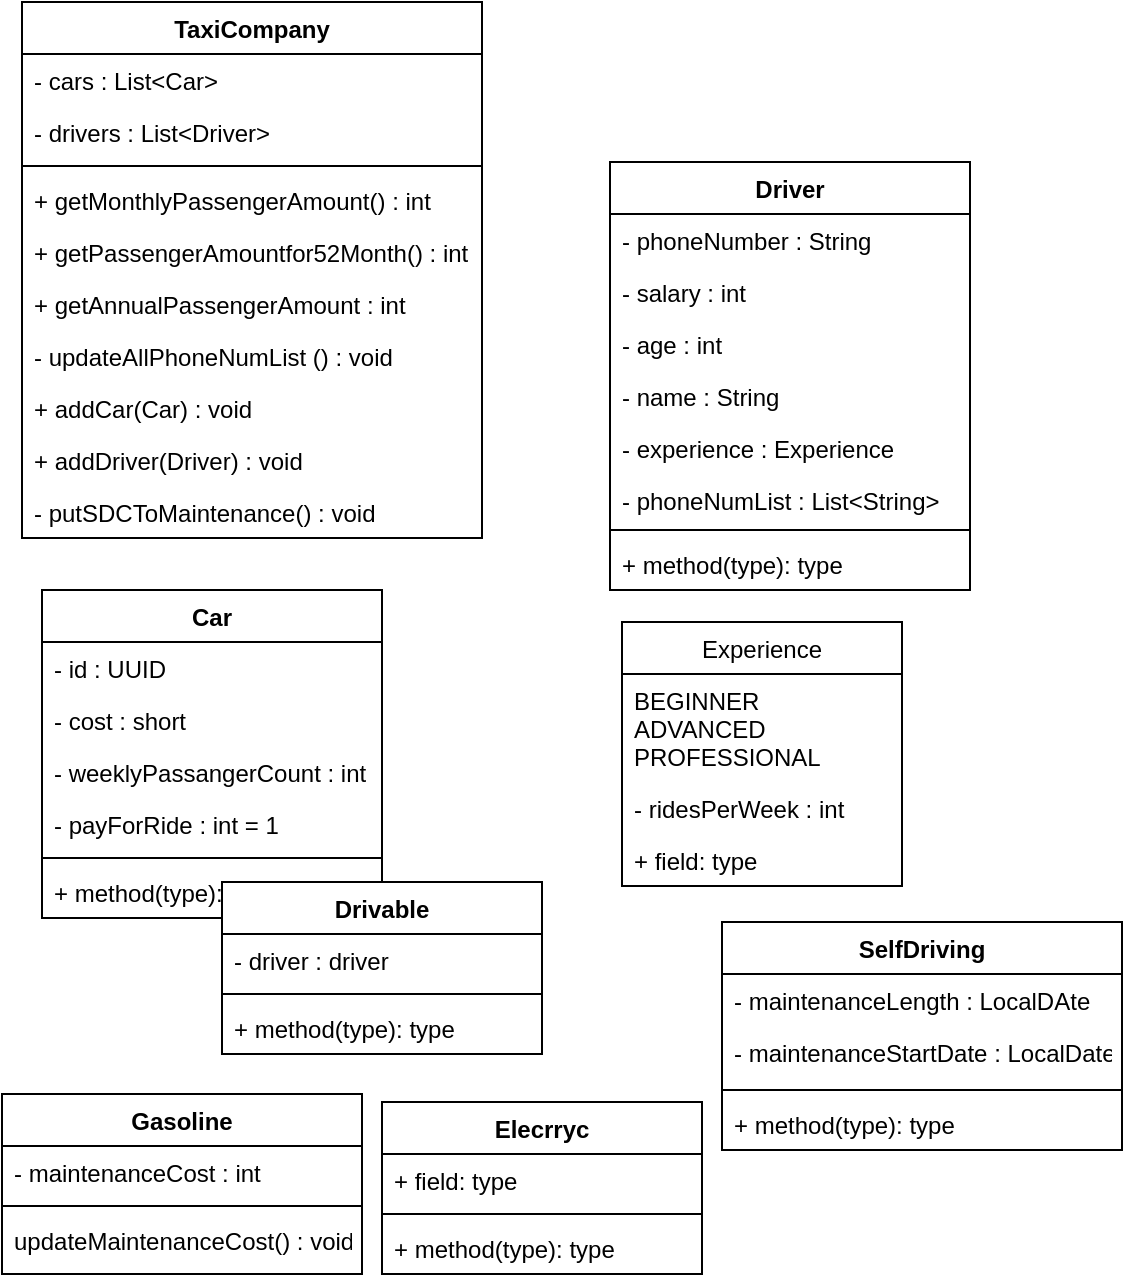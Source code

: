 <mxfile version="16.4.5" type="device"><diagram id="ZOy9ctdNlT7eqizuQlGB" name="Page-1"><mxGraphModel dx="533" dy="1641" grid="1" gridSize="10" guides="1" tooltips="1" connect="1" arrows="1" fold="1" page="1" pageScale="1" pageWidth="827" pageHeight="1169" math="0" shadow="0"><root><mxCell id="0"/><mxCell id="1" parent="0"/><mxCell id="xa8mqjCzUQD8CdsR25Az-1" value="TaxiCompany" style="swimlane;fontStyle=1;align=center;verticalAlign=top;childLayout=stackLayout;horizontal=1;startSize=26;horizontalStack=0;resizeParent=1;resizeParentMax=0;resizeLast=0;collapsible=1;marginBottom=0;" vertex="1" parent="1"><mxGeometry x="30" y="-60" width="230" height="268" as="geometry"/></mxCell><mxCell id="xa8mqjCzUQD8CdsR25Az-2" value="- cars : List&lt;Car&gt;" style="text;strokeColor=none;fillColor=none;align=left;verticalAlign=top;spacingLeft=4;spacingRight=4;overflow=hidden;rotatable=0;points=[[0,0.5],[1,0.5]];portConstraint=eastwest;" vertex="1" parent="xa8mqjCzUQD8CdsR25Az-1"><mxGeometry y="26" width="230" height="26" as="geometry"/></mxCell><mxCell id="xa8mqjCzUQD8CdsR25Az-6" value="- drivers : List&lt;Driver&gt;" style="text;strokeColor=none;fillColor=none;align=left;verticalAlign=top;spacingLeft=4;spacingRight=4;overflow=hidden;rotatable=0;points=[[0,0.5],[1,0.5]];portConstraint=eastwest;" vertex="1" parent="xa8mqjCzUQD8CdsR25Az-1"><mxGeometry y="52" width="230" height="26" as="geometry"/></mxCell><mxCell id="xa8mqjCzUQD8CdsR25Az-3" value="" style="line;strokeWidth=1;fillColor=none;align=left;verticalAlign=middle;spacingTop=-1;spacingLeft=3;spacingRight=3;rotatable=0;labelPosition=right;points=[];portConstraint=eastwest;" vertex="1" parent="xa8mqjCzUQD8CdsR25Az-1"><mxGeometry y="78" width="230" height="8" as="geometry"/></mxCell><mxCell id="xa8mqjCzUQD8CdsR25Az-4" value="+ getMonthlyPassengerAmount() : int" style="text;strokeColor=none;fillColor=none;align=left;verticalAlign=top;spacingLeft=4;spacingRight=4;overflow=hidden;rotatable=0;points=[[0,0.5],[1,0.5]];portConstraint=eastwest;" vertex="1" parent="xa8mqjCzUQD8CdsR25Az-1"><mxGeometry y="86" width="230" height="26" as="geometry"/></mxCell><mxCell id="xa8mqjCzUQD8CdsR25Az-5" value="+ getPassengerAmountfor52Month() : int" style="text;strokeColor=none;fillColor=none;align=left;verticalAlign=top;spacingLeft=4;spacingRight=4;overflow=hidden;rotatable=0;points=[[0,0.5],[1,0.5]];portConstraint=eastwest;" vertex="1" parent="xa8mqjCzUQD8CdsR25Az-1"><mxGeometry y="112" width="230" height="26" as="geometry"/></mxCell><mxCell id="xa8mqjCzUQD8CdsR25Az-52" value="+ getAnnualPassengerAmount : int" style="text;strokeColor=none;fillColor=none;align=left;verticalAlign=top;spacingLeft=4;spacingRight=4;overflow=hidden;rotatable=0;points=[[0,0.5],[1,0.5]];portConstraint=eastwest;" vertex="1" parent="xa8mqjCzUQD8CdsR25Az-1"><mxGeometry y="138" width="230" height="26" as="geometry"/></mxCell><mxCell id="xa8mqjCzUQD8CdsR25Az-46" value="- updateAllPhoneNumList () : void" style="text;strokeColor=none;fillColor=none;align=left;verticalAlign=top;spacingLeft=4;spacingRight=4;overflow=hidden;rotatable=0;points=[[0,0.5],[1,0.5]];portConstraint=eastwest;" vertex="1" parent="xa8mqjCzUQD8CdsR25Az-1"><mxGeometry y="164" width="230" height="26" as="geometry"/></mxCell><mxCell id="xa8mqjCzUQD8CdsR25Az-47" value="+ addCar(Car) : void" style="text;strokeColor=none;fillColor=none;align=left;verticalAlign=top;spacingLeft=4;spacingRight=4;overflow=hidden;rotatable=0;points=[[0,0.5],[1,0.5]];portConstraint=eastwest;" vertex="1" parent="xa8mqjCzUQD8CdsR25Az-1"><mxGeometry y="190" width="230" height="26" as="geometry"/></mxCell><mxCell id="xa8mqjCzUQD8CdsR25Az-48" value="+ addDriver(Driver) : void" style="text;strokeColor=none;fillColor=none;align=left;verticalAlign=top;spacingLeft=4;spacingRight=4;overflow=hidden;rotatable=0;points=[[0,0.5],[1,0.5]];portConstraint=eastwest;" vertex="1" parent="xa8mqjCzUQD8CdsR25Az-1"><mxGeometry y="216" width="230" height="26" as="geometry"/></mxCell><mxCell id="xa8mqjCzUQD8CdsR25Az-51" value="- putSDCToMaintenance() : void" style="text;strokeColor=none;fillColor=none;align=left;verticalAlign=top;spacingLeft=4;spacingRight=4;overflow=hidden;rotatable=0;points=[[0,0.5],[1,0.5]];portConstraint=eastwest;" vertex="1" parent="xa8mqjCzUQD8CdsR25Az-1"><mxGeometry y="242" width="230" height="26" as="geometry"/></mxCell><mxCell id="xa8mqjCzUQD8CdsR25Az-7" value="Car" style="swimlane;fontStyle=1;align=center;verticalAlign=top;childLayout=stackLayout;horizontal=1;startSize=26;horizontalStack=0;resizeParent=1;resizeParentMax=0;resizeLast=0;collapsible=1;marginBottom=0;" vertex="1" parent="1"><mxGeometry x="40" y="234" width="170" height="164" as="geometry"/></mxCell><mxCell id="xa8mqjCzUQD8CdsR25Az-8" value="- id : UUID" style="text;strokeColor=none;fillColor=none;align=left;verticalAlign=top;spacingLeft=4;spacingRight=4;overflow=hidden;rotatable=0;points=[[0,0.5],[1,0.5]];portConstraint=eastwest;" vertex="1" parent="xa8mqjCzUQD8CdsR25Az-7"><mxGeometry y="26" width="170" height="26" as="geometry"/></mxCell><mxCell id="xa8mqjCzUQD8CdsR25Az-27" value="- cost : short" style="text;strokeColor=none;fillColor=none;align=left;verticalAlign=top;spacingLeft=4;spacingRight=4;overflow=hidden;rotatable=0;points=[[0,0.5],[1,0.5]];portConstraint=eastwest;" vertex="1" parent="xa8mqjCzUQD8CdsR25Az-7"><mxGeometry y="52" width="170" height="26" as="geometry"/></mxCell><mxCell id="xa8mqjCzUQD8CdsR25Az-28" value="- weeklyPassangerCount : int" style="text;strokeColor=none;fillColor=none;align=left;verticalAlign=top;spacingLeft=4;spacingRight=4;overflow=hidden;rotatable=0;points=[[0,0.5],[1,0.5]];portConstraint=eastwest;" vertex="1" parent="xa8mqjCzUQD8CdsR25Az-7"><mxGeometry y="78" width="170" height="26" as="geometry"/></mxCell><mxCell id="xa8mqjCzUQD8CdsR25Az-49" value="- payForRide : int = 1" style="text;strokeColor=none;fillColor=none;align=left;verticalAlign=top;spacingLeft=4;spacingRight=4;overflow=hidden;rotatable=0;points=[[0,0.5],[1,0.5]];portConstraint=eastwest;" vertex="1" parent="xa8mqjCzUQD8CdsR25Az-7"><mxGeometry y="104" width="170" height="26" as="geometry"/></mxCell><mxCell id="xa8mqjCzUQD8CdsR25Az-9" value="" style="line;strokeWidth=1;fillColor=none;align=left;verticalAlign=middle;spacingTop=-1;spacingLeft=3;spacingRight=3;rotatable=0;labelPosition=right;points=[];portConstraint=eastwest;" vertex="1" parent="xa8mqjCzUQD8CdsR25Az-7"><mxGeometry y="130" width="170" height="8" as="geometry"/></mxCell><mxCell id="xa8mqjCzUQD8CdsR25Az-10" value="+ method(type): type" style="text;strokeColor=none;fillColor=none;align=left;verticalAlign=top;spacingLeft=4;spacingRight=4;overflow=hidden;rotatable=0;points=[[0,0.5],[1,0.5]];portConstraint=eastwest;" vertex="1" parent="xa8mqjCzUQD8CdsR25Az-7"><mxGeometry y="138" width="170" height="26" as="geometry"/></mxCell><mxCell id="xa8mqjCzUQD8CdsR25Az-11" value="Driver" style="swimlane;fontStyle=1;align=center;verticalAlign=top;childLayout=stackLayout;horizontal=1;startSize=26;horizontalStack=0;resizeParent=1;resizeParentMax=0;resizeLast=0;collapsible=1;marginBottom=0;" vertex="1" parent="1"><mxGeometry x="324" y="20" width="180" height="214" as="geometry"/></mxCell><mxCell id="xa8mqjCzUQD8CdsR25Az-12" value="- phoneNumber : String" style="text;strokeColor=none;fillColor=none;align=left;verticalAlign=top;spacingLeft=4;spacingRight=4;overflow=hidden;rotatable=0;points=[[0,0.5],[1,0.5]];portConstraint=eastwest;" vertex="1" parent="xa8mqjCzUQD8CdsR25Az-11"><mxGeometry y="26" width="180" height="26" as="geometry"/></mxCell><mxCell id="xa8mqjCzUQD8CdsR25Az-38" value="- salary : int" style="text;strokeColor=none;fillColor=none;align=left;verticalAlign=top;spacingLeft=4;spacingRight=4;overflow=hidden;rotatable=0;points=[[0,0.5],[1,0.5]];portConstraint=eastwest;" vertex="1" parent="xa8mqjCzUQD8CdsR25Az-11"><mxGeometry y="52" width="180" height="26" as="geometry"/></mxCell><mxCell id="xa8mqjCzUQD8CdsR25Az-37" value="- age : int" style="text;strokeColor=none;fillColor=none;align=left;verticalAlign=top;spacingLeft=4;spacingRight=4;overflow=hidden;rotatable=0;points=[[0,0.5],[1,0.5]];portConstraint=eastwest;" vertex="1" parent="xa8mqjCzUQD8CdsR25Az-11"><mxGeometry y="78" width="180" height="26" as="geometry"/></mxCell><mxCell id="xa8mqjCzUQD8CdsR25Az-39" value="- name : String" style="text;strokeColor=none;fillColor=none;align=left;verticalAlign=top;spacingLeft=4;spacingRight=4;overflow=hidden;rotatable=0;points=[[0,0.5],[1,0.5]];portConstraint=eastwest;" vertex="1" parent="xa8mqjCzUQD8CdsR25Az-11"><mxGeometry y="104" width="180" height="26" as="geometry"/></mxCell><mxCell id="xa8mqjCzUQD8CdsR25Az-40" value="- experience : Experience" style="text;strokeColor=none;fillColor=none;align=left;verticalAlign=top;spacingLeft=4;spacingRight=4;overflow=hidden;rotatable=0;points=[[0,0.5],[1,0.5]];portConstraint=eastwest;" vertex="1" parent="xa8mqjCzUQD8CdsR25Az-11"><mxGeometry y="130" width="180" height="26" as="geometry"/></mxCell><mxCell id="xa8mqjCzUQD8CdsR25Az-45" value="- phoneNumList : List&lt;String&gt;" style="text;strokeColor=none;fillColor=none;align=left;verticalAlign=top;spacingLeft=4;spacingRight=4;overflow=hidden;rotatable=0;points=[[0,0.5],[1,0.5]];portConstraint=eastwest;" vertex="1" parent="xa8mqjCzUQD8CdsR25Az-11"><mxGeometry y="156" width="180" height="24" as="geometry"/></mxCell><mxCell id="xa8mqjCzUQD8CdsR25Az-13" value="" style="line;strokeWidth=1;fillColor=none;align=left;verticalAlign=middle;spacingTop=-1;spacingLeft=3;spacingRight=3;rotatable=0;labelPosition=right;points=[];portConstraint=eastwest;" vertex="1" parent="xa8mqjCzUQD8CdsR25Az-11"><mxGeometry y="180" width="180" height="8" as="geometry"/></mxCell><mxCell id="xa8mqjCzUQD8CdsR25Az-14" value="+ method(type): type" style="text;strokeColor=none;fillColor=none;align=left;verticalAlign=top;spacingLeft=4;spacingRight=4;overflow=hidden;rotatable=0;points=[[0,0.5],[1,0.5]];portConstraint=eastwest;" vertex="1" parent="xa8mqjCzUQD8CdsR25Az-11"><mxGeometry y="188" width="180" height="26" as="geometry"/></mxCell><mxCell id="xa8mqjCzUQD8CdsR25Az-15" value="SelfDriving" style="swimlane;fontStyle=1;align=center;verticalAlign=top;childLayout=stackLayout;horizontal=1;startSize=26;horizontalStack=0;resizeParent=1;resizeParentMax=0;resizeLast=0;collapsible=1;marginBottom=0;" vertex="1" parent="1"><mxGeometry x="380" y="400" width="200" height="114" as="geometry"/></mxCell><mxCell id="xa8mqjCzUQD8CdsR25Az-16" value="- maintenanceLength : LocalDAte" style="text;strokeColor=none;fillColor=none;align=left;verticalAlign=top;spacingLeft=4;spacingRight=4;overflow=hidden;rotatable=0;points=[[0,0.5],[1,0.5]];portConstraint=eastwest;" vertex="1" parent="xa8mqjCzUQD8CdsR25Az-15"><mxGeometry y="26" width="200" height="26" as="geometry"/></mxCell><mxCell id="xa8mqjCzUQD8CdsR25Az-50" value="- maintenanceStartDate : LocalDate" style="text;strokeColor=none;fillColor=none;align=left;verticalAlign=top;spacingLeft=4;spacingRight=4;overflow=hidden;rotatable=0;points=[[0,0.5],[1,0.5]];portConstraint=eastwest;" vertex="1" parent="xa8mqjCzUQD8CdsR25Az-15"><mxGeometry y="52" width="200" height="28" as="geometry"/></mxCell><mxCell id="xa8mqjCzUQD8CdsR25Az-17" value="" style="line;strokeWidth=1;fillColor=none;align=left;verticalAlign=middle;spacingTop=-1;spacingLeft=3;spacingRight=3;rotatable=0;labelPosition=right;points=[];portConstraint=eastwest;" vertex="1" parent="xa8mqjCzUQD8CdsR25Az-15"><mxGeometry y="80" width="200" height="8" as="geometry"/></mxCell><mxCell id="xa8mqjCzUQD8CdsR25Az-18" value="+ method(type): type" style="text;strokeColor=none;fillColor=none;align=left;verticalAlign=top;spacingLeft=4;spacingRight=4;overflow=hidden;rotatable=0;points=[[0,0.5],[1,0.5]];portConstraint=eastwest;" vertex="1" parent="xa8mqjCzUQD8CdsR25Az-15"><mxGeometry y="88" width="200" height="26" as="geometry"/></mxCell><mxCell id="xa8mqjCzUQD8CdsR25Az-19" value="Elecrryc" style="swimlane;fontStyle=1;align=center;verticalAlign=top;childLayout=stackLayout;horizontal=1;startSize=26;horizontalStack=0;resizeParent=1;resizeParentMax=0;resizeLast=0;collapsible=1;marginBottom=0;" vertex="1" parent="1"><mxGeometry x="210" y="490" width="160" height="86" as="geometry"/></mxCell><mxCell id="xa8mqjCzUQD8CdsR25Az-20" value="+ field: type" style="text;strokeColor=none;fillColor=none;align=left;verticalAlign=top;spacingLeft=4;spacingRight=4;overflow=hidden;rotatable=0;points=[[0,0.5],[1,0.5]];portConstraint=eastwest;" vertex="1" parent="xa8mqjCzUQD8CdsR25Az-19"><mxGeometry y="26" width="160" height="26" as="geometry"/></mxCell><mxCell id="xa8mqjCzUQD8CdsR25Az-21" value="" style="line;strokeWidth=1;fillColor=none;align=left;verticalAlign=middle;spacingTop=-1;spacingLeft=3;spacingRight=3;rotatable=0;labelPosition=right;points=[];portConstraint=eastwest;" vertex="1" parent="xa8mqjCzUQD8CdsR25Az-19"><mxGeometry y="52" width="160" height="8" as="geometry"/></mxCell><mxCell id="xa8mqjCzUQD8CdsR25Az-22" value="+ method(type): type" style="text;strokeColor=none;fillColor=none;align=left;verticalAlign=top;spacingLeft=4;spacingRight=4;overflow=hidden;rotatable=0;points=[[0,0.5],[1,0.5]];portConstraint=eastwest;" vertex="1" parent="xa8mqjCzUQD8CdsR25Az-19"><mxGeometry y="60" width="160" height="26" as="geometry"/></mxCell><mxCell id="xa8mqjCzUQD8CdsR25Az-23" value="Gasoline" style="swimlane;fontStyle=1;align=center;verticalAlign=top;childLayout=stackLayout;horizontal=1;startSize=26;horizontalStack=0;resizeParent=1;resizeParentMax=0;resizeLast=0;collapsible=1;marginBottom=0;" vertex="1" parent="1"><mxGeometry x="20" y="486" width="180" height="90" as="geometry"/></mxCell><mxCell id="xa8mqjCzUQD8CdsR25Az-24" value="- maintenanceCost : int" style="text;strokeColor=none;fillColor=none;align=left;verticalAlign=top;spacingLeft=4;spacingRight=4;overflow=hidden;rotatable=0;points=[[0,0.5],[1,0.5]];portConstraint=eastwest;" vertex="1" parent="xa8mqjCzUQD8CdsR25Az-23"><mxGeometry y="26" width="180" height="26" as="geometry"/></mxCell><mxCell id="xa8mqjCzUQD8CdsR25Az-25" value="" style="line;strokeWidth=1;fillColor=none;align=left;verticalAlign=middle;spacingTop=-1;spacingLeft=3;spacingRight=3;rotatable=0;labelPosition=right;points=[];portConstraint=eastwest;" vertex="1" parent="xa8mqjCzUQD8CdsR25Az-23"><mxGeometry y="52" width="180" height="8" as="geometry"/></mxCell><mxCell id="xa8mqjCzUQD8CdsR25Az-26" value="updateMaintenanceCost() : void" style="text;strokeColor=none;fillColor=none;align=left;verticalAlign=top;spacingLeft=4;spacingRight=4;overflow=hidden;rotatable=0;points=[[0,0.5],[1,0.5]];portConstraint=eastwest;" vertex="1" parent="xa8mqjCzUQD8CdsR25Az-23"><mxGeometry y="60" width="180" height="30" as="geometry"/></mxCell><mxCell id="xa8mqjCzUQD8CdsR25Az-33" value="Drivable" style="swimlane;fontStyle=1;align=center;verticalAlign=top;childLayout=stackLayout;horizontal=1;startSize=26;horizontalStack=0;resizeParent=1;resizeParentMax=0;resizeLast=0;collapsible=1;marginBottom=0;" vertex="1" parent="1"><mxGeometry x="130" y="380" width="160" height="86" as="geometry"/></mxCell><mxCell id="xa8mqjCzUQD8CdsR25Az-34" value="- driver : driver" style="text;strokeColor=none;fillColor=none;align=left;verticalAlign=top;spacingLeft=4;spacingRight=4;overflow=hidden;rotatable=0;points=[[0,0.5],[1,0.5]];portConstraint=eastwest;" vertex="1" parent="xa8mqjCzUQD8CdsR25Az-33"><mxGeometry y="26" width="160" height="26" as="geometry"/></mxCell><mxCell id="xa8mqjCzUQD8CdsR25Az-35" value="" style="line;strokeWidth=1;fillColor=none;align=left;verticalAlign=middle;spacingTop=-1;spacingLeft=3;spacingRight=3;rotatable=0;labelPosition=right;points=[];portConstraint=eastwest;" vertex="1" parent="xa8mqjCzUQD8CdsR25Az-33"><mxGeometry y="52" width="160" height="8" as="geometry"/></mxCell><mxCell id="xa8mqjCzUQD8CdsR25Az-36" value="+ method(type): type" style="text;strokeColor=none;fillColor=none;align=left;verticalAlign=top;spacingLeft=4;spacingRight=4;overflow=hidden;rotatable=0;points=[[0,0.5],[1,0.5]];portConstraint=eastwest;" vertex="1" parent="xa8mqjCzUQD8CdsR25Az-33"><mxGeometry y="60" width="160" height="26" as="geometry"/></mxCell><mxCell id="xa8mqjCzUQD8CdsR25Az-41" value="Experience" style="swimlane;fontStyle=0;childLayout=stackLayout;horizontal=1;startSize=26;fillColor=none;horizontalStack=0;resizeParent=1;resizeParentMax=0;resizeLast=0;collapsible=1;marginBottom=0;" vertex="1" parent="1"><mxGeometry x="330" y="250" width="140" height="132" as="geometry"/></mxCell><mxCell id="xa8mqjCzUQD8CdsR25Az-42" value="BEGINNER&#10;ADVANCED&#10;PROFESSIONAL" style="text;strokeColor=none;fillColor=none;align=left;verticalAlign=top;spacingLeft=4;spacingRight=4;overflow=hidden;rotatable=0;points=[[0,0.5],[1,0.5]];portConstraint=eastwest;" vertex="1" parent="xa8mqjCzUQD8CdsR25Az-41"><mxGeometry y="26" width="140" height="54" as="geometry"/></mxCell><mxCell id="xa8mqjCzUQD8CdsR25Az-43" value="- ridesPerWeek : int" style="text;strokeColor=none;fillColor=none;align=left;verticalAlign=top;spacingLeft=4;spacingRight=4;overflow=hidden;rotatable=0;points=[[0,0.5],[1,0.5]];portConstraint=eastwest;" vertex="1" parent="xa8mqjCzUQD8CdsR25Az-41"><mxGeometry y="80" width="140" height="26" as="geometry"/></mxCell><mxCell id="xa8mqjCzUQD8CdsR25Az-44" value="+ field: type" style="text;strokeColor=none;fillColor=none;align=left;verticalAlign=top;spacingLeft=4;spacingRight=4;overflow=hidden;rotatable=0;points=[[0,0.5],[1,0.5]];portConstraint=eastwest;" vertex="1" parent="xa8mqjCzUQD8CdsR25Az-41"><mxGeometry y="106" width="140" height="26" as="geometry"/></mxCell></root></mxGraphModel></diagram></mxfile>